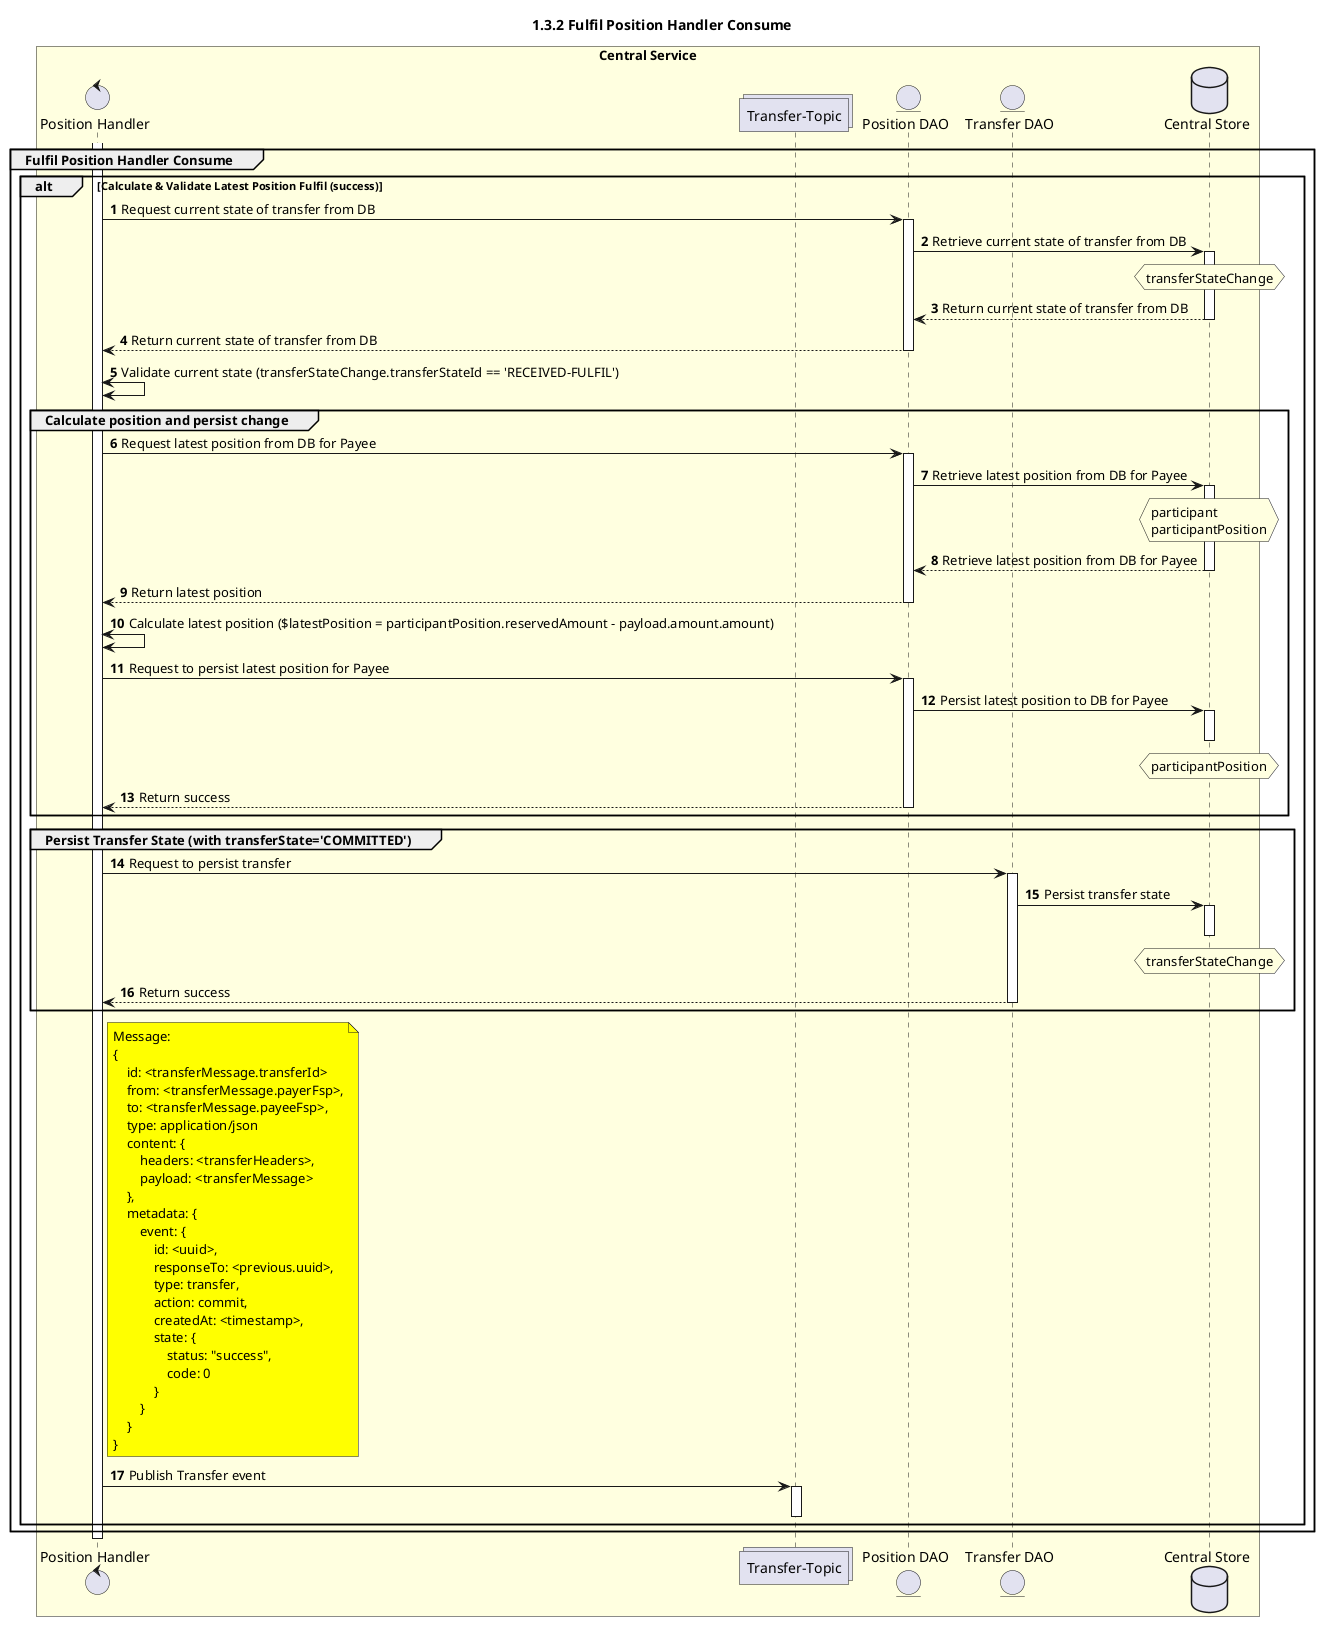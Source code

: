 @startuml
' declate title
title 1.3.2 Fulfil Position Handler Consume

autonumber

' Actor Keys:
'   boundary - APIs/Interfaces, etc
'   collections - Kafka Topics
'   control - Kafka Consumers
'   entity - Database Access Objects
'   database - Database Persistence Store

' declare actors
control "Position Handler" as POS_HANDLER
collections "Transfer-Topic" as TOPIC_TRANSFERS
entity "Position DAO" as POS_DAO
' collections "Notification-Topic" as TOPIC_NOTIFICATIONS
' entity "Participant DAO" as PARTICIPANT_DAO
entity "Transfer DAO" as TRANS_DAO
database "Central Store" as DB

box "Central Service" #LightYellow
    participant POS_HANDLER
    participant TOPIC_TRANSFERS
    ' participant TOPIC_NOTIFICATIONS
    participant POS_DAO
    ' participant PARTICIPANT_DAO
    participant TRANS_DAO
    participant DB
end box

' start flow
activate POS_HANDLER
group Fulfil Position Handler Consume
   alt Calculate & Validate Latest Position Fulfil (success)
        POS_HANDLER -> POS_DAO: Request current state of transfer from DB
        activate POS_DAO
        POS_DAO -> DB: Retrieve current state of transfer from DB
        activate DB
        hnote over DB #lightyellow
            transferStateChange
        end note
        DB --> POS_DAO: Return current state of transfer from DB
        deactivate DB
        POS_DAO --> POS_HANDLER: Return current state of transfer from DB
        deactivate POS_DAO
        POS_HANDLER <-> POS_HANDLER: Validate current state (transferStateChange.transferStateId == 'RECEIVED-FULFIL')

        group Calculate position and persist change
            POS_HANDLER -> POS_DAO: Request latest position from DB for Payee
            activate POS_DAO
            POS_DAO -> DB: Retrieve latest position from DB for Payee
            activate DB
            hnote over DB #lightyellow
                participant
                participantPosition
            end note
            DB --> POS_DAO: Retrieve latest position from DB for Payee
            deactivate DB
            POS_DAO --> POS_HANDLER: Return latest position
            deactivate POS_DAO
            POS_HANDLER <-> POS_HANDLER: Calculate latest position ($latestPosition = participantPosition.reservedAmount - payload.amount.amount)
            POS_HANDLER -> POS_DAO: Request to persist latest position for Payee
            activate POS_DAO
            POS_DAO -> DB: Persist latest position to DB for Payee
            hnote over DB #lightyellow
                participantPosition
            end note
            activate DB
            deactivate DB
            POS_DAO --> POS_HANDLER: Return success
            deactivate POS_DAO
        end

        group Persist Transfer State (with transferState='COMMITTED')
            POS_HANDLER -> TRANS_DAO: Request to persist transfer
            activate TRANS_DAO
            TRANS_DAO -> DB: Persist transfer state
            hnote over DB #lightyellow
                transferStateChange
            end note
            activate DB
            deactivate DB
            TRANS_DAO --> POS_HANDLER: Return success
            deactivate TRANS_DAO
        end

        note right of POS_HANDLER #yellow
            Message:
            {
                id: <transferMessage.transferId>
                from: <transferMessage.payerFsp>,
                to: <transferMessage.payeeFsp>,
                type: application/json
                content: {
                    headers: <transferHeaders>,
                    payload: <transferMessage>
                },
                metadata: {
                    event: {
                        id: <uuid>,
                        responseTo: <previous.uuid>,
                        type: transfer,
                        action: commit,
                        createdAt: <timestamp>,
                        state: {
                            status: "success",
                            code: 0
                        }
                    }
                }
            }
        end note
        POS_HANDLER -> TOPIC_TRANSFERS: Publish Transfer event
        activate TOPIC_TRANSFERS
        deactivate TOPIC_TRANSFERS

   end
end
deactivate POS_HANDLER
@enduml
